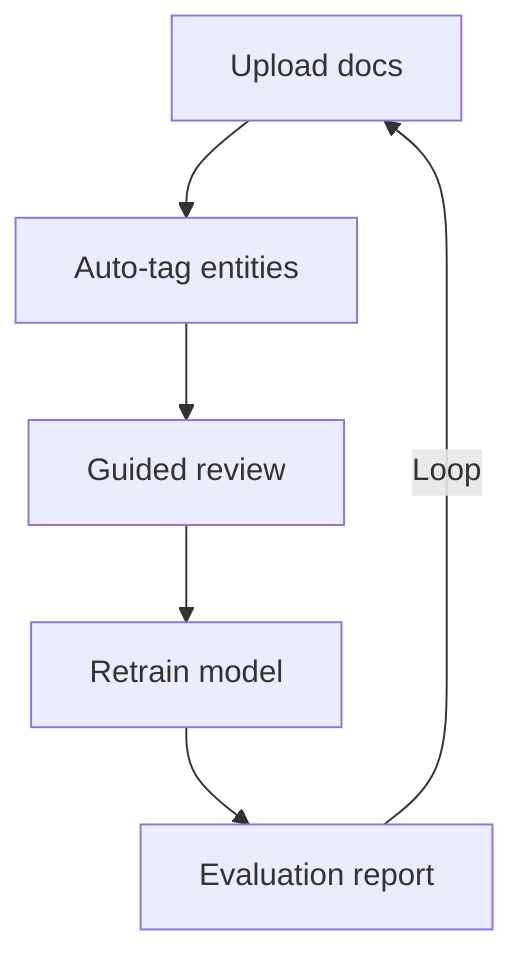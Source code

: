 flowchart TD
  Upload[Upload docs] --> Analyze[Auto-tag entities]
  Analyze --> Review[Guided review]
  Review --> Train[Retrain model]
  Train --> Metrics[Evaluation report]
  Metrics -->|Loop| Upload